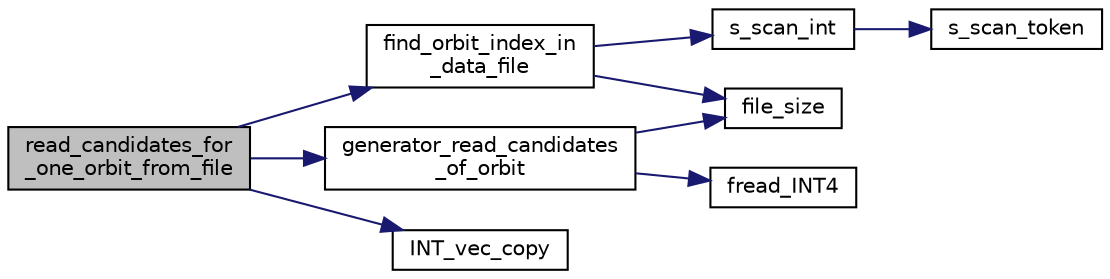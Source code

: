 digraph "read_candidates_for_one_orbit_from_file"
{
  edge [fontname="Helvetica",fontsize="10",labelfontname="Helvetica",labelfontsize="10"];
  node [fontname="Helvetica",fontsize="10",shape=record];
  rankdir="LR";
  Node2785 [label="read_candidates_for\l_one_orbit_from_file",height=0.2,width=0.4,color="black", fillcolor="grey75", style="filled", fontcolor="black"];
  Node2785 -> Node2786 [color="midnightblue",fontsize="10",style="solid",fontname="Helvetica"];
  Node2786 [label="find_orbit_index_in\l_data_file",height=0.2,width=0.4,color="black", fillcolor="white", style="filled",URL="$d3/d35/snakes__and__ladders__global_8_c.html#ade7ec44ac41bc4827f96181b57c6fa27"];
  Node2786 -> Node2787 [color="midnightblue",fontsize="10",style="solid",fontname="Helvetica"];
  Node2787 [label="file_size",height=0.2,width=0.4,color="black", fillcolor="white", style="filled",URL="$df/dbf/sajeeb_8_c.html#a5c37cf5785204b6e9adf647dc14d0e50"];
  Node2786 -> Node2788 [color="midnightblue",fontsize="10",style="solid",fontname="Helvetica"];
  Node2788 [label="s_scan_int",height=0.2,width=0.4,color="black", fillcolor="white", style="filled",URL="$d5/db4/io__and__os_8h.html#ab43cab8ae063700a2fc82113b69eea5f"];
  Node2788 -> Node2789 [color="midnightblue",fontsize="10",style="solid",fontname="Helvetica"];
  Node2789 [label="s_scan_token",height=0.2,width=0.4,color="black", fillcolor="white", style="filled",URL="$d4/d74/util_8_c.html#a8d1a4ad92d09138f7a1a7e389469ed45"];
  Node2785 -> Node2790 [color="midnightblue",fontsize="10",style="solid",fontname="Helvetica"];
  Node2790 [label="generator_read_candidates\l_of_orbit",height=0.2,width=0.4,color="black", fillcolor="white", style="filled",URL="$d8/d3d/generator__io_8_c.html#a8014035193dce97568c13607b0d2d01a"];
  Node2790 -> Node2787 [color="midnightblue",fontsize="10",style="solid",fontname="Helvetica"];
  Node2790 -> Node2791 [color="midnightblue",fontsize="10",style="solid",fontname="Helvetica"];
  Node2791 [label="fread_INT4",height=0.2,width=0.4,color="black", fillcolor="white", style="filled",URL="$df/dbf/sajeeb_8_c.html#a885df02c08251c103e985ef1d7159014"];
  Node2785 -> Node2792 [color="midnightblue",fontsize="10",style="solid",fontname="Helvetica"];
  Node2792 [label="INT_vec_copy",height=0.2,width=0.4,color="black", fillcolor="white", style="filled",URL="$df/dbf/sajeeb_8_c.html#ac2d875e27e009af6ec04d17254d11075"];
}
